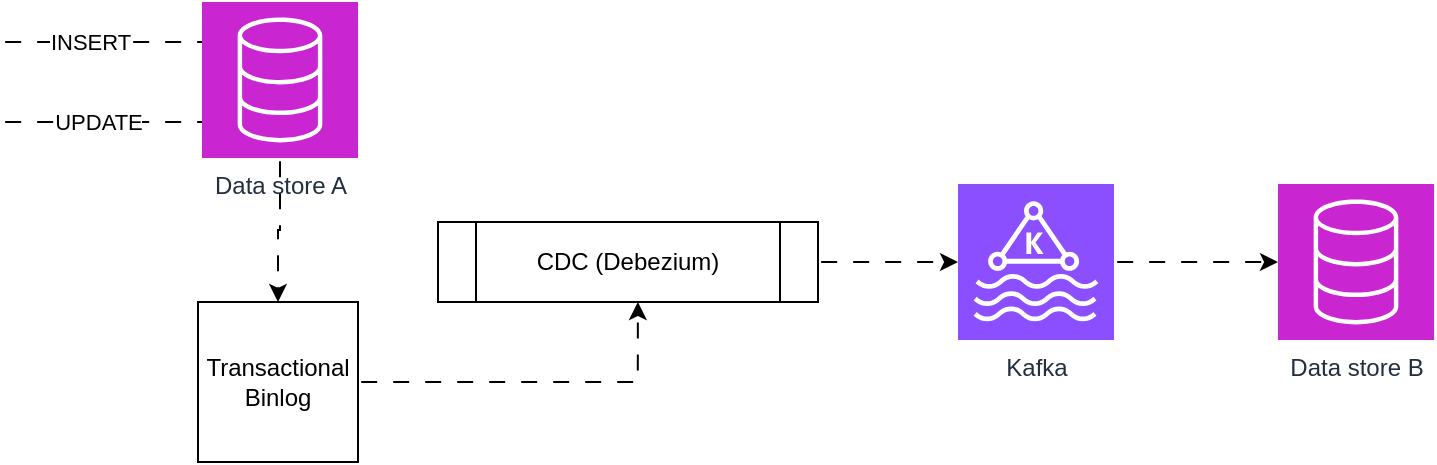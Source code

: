 <mxfile version="27.2.0" pages="2">
  <diagram name="Page-1" id="jBgz-ym5a9nwx9cZwZVM">
    <mxGraphModel dx="1426" dy="795" grid="1" gridSize="10" guides="1" tooltips="1" connect="1" arrows="1" fold="1" page="1" pageScale="1" pageWidth="850" pageHeight="1100" background="#ffffff" math="0" shadow="0">
      <root>
        <mxCell id="0" />
        <mxCell id="1" parent="0" />
        <mxCell id="VqZS6xl_8dlWHDrLHxbJ-15" value="&lt;div&gt;Transactional&lt;/div&gt;&lt;div&gt;Binlog&lt;/div&gt;" style="whiteSpace=wrap;html=1;aspect=fixed;" parent="1" vertex="1">
          <mxGeometry x="140" y="370" width="80" height="80" as="geometry" />
        </mxCell>
        <mxCell id="VqZS6xl_8dlWHDrLHxbJ-17" value="CDC (Debezium)" style="shape=process;whiteSpace=wrap;html=1;backgroundOutline=1;" parent="1" vertex="1">
          <mxGeometry x="260" y="330" width="190" height="40" as="geometry" />
        </mxCell>
        <mxCell id="VqZS6xl_8dlWHDrLHxbJ-18" style="edgeStyle=orthogonalEdgeStyle;rounded=0;orthogonalLoop=1;jettySize=auto;html=1;entryX=0.526;entryY=1;entryDx=0;entryDy=0;entryPerimeter=0;flowAnimation=1;" parent="1" source="VqZS6xl_8dlWHDrLHxbJ-15" target="VqZS6xl_8dlWHDrLHxbJ-17" edge="1">
          <mxGeometry relative="1" as="geometry" />
        </mxCell>
        <mxCell id="VqZS6xl_8dlWHDrLHxbJ-29" style="edgeStyle=orthogonalEdgeStyle;rounded=0;orthogonalLoop=1;jettySize=auto;html=1;flowAnimation=1;" parent="1" source="VqZS6xl_8dlWHDrLHxbJ-25" target="VqZS6xl_8dlWHDrLHxbJ-15" edge="1">
          <mxGeometry relative="1" as="geometry" />
        </mxCell>
        <mxCell id="VqZS6xl_8dlWHDrLHxbJ-25" value="Data store A" style="sketch=0;points=[[0,0,0],[0.25,0,0],[0.5,0,0],[0.75,0,0],[1,0,0],[0,1,0],[0.25,1,0],[0.5,1,0],[0.75,1,0],[1,1,0],[0,0.25,0],[0,0.5,0],[0,0.75,0],[1,0.25,0],[1,0.5,0],[1,0.75,0]];outlineConnect=0;fontColor=#232F3E;fillColor=#C925D1;strokeColor=#ffffff;dashed=0;verticalLabelPosition=bottom;verticalAlign=top;align=center;html=1;fontSize=12;fontStyle=0;aspect=fixed;shape=mxgraph.aws4.resourceIcon;resIcon=mxgraph.aws4.database;" parent="1" vertex="1">
          <mxGeometry x="142" y="220" width="78" height="78" as="geometry" />
        </mxCell>
        <mxCell id="9xs1aoTW1_BKFRGqyAdc-6" value="" style="edgeStyle=orthogonalEdgeStyle;rounded=0;orthogonalLoop=1;jettySize=auto;html=1;flowAnimation=1;" edge="1" parent="1" source="VqZS6xl_8dlWHDrLHxbJ-26" target="VqZS6xl_8dlWHDrLHxbJ-30">
          <mxGeometry relative="1" as="geometry" />
        </mxCell>
        <mxCell id="VqZS6xl_8dlWHDrLHxbJ-26" value="Kafka" style="sketch=0;points=[[0,0,0],[0.25,0,0],[0.5,0,0],[0.75,0,0],[1,0,0],[0,1,0],[0.25,1,0],[0.5,1,0],[0.75,1,0],[1,1,0],[0,0.25,0],[0,0.5,0],[0,0.75,0],[1,0.25,0],[1,0.5,0],[1,0.75,0]];outlineConnect=0;fontColor=#232F3E;fillColor=#8C4FFF;strokeColor=#ffffff;dashed=0;verticalLabelPosition=bottom;verticalAlign=top;align=center;html=1;fontSize=12;fontStyle=0;aspect=fixed;shape=mxgraph.aws4.resourceIcon;resIcon=mxgraph.aws4.managed_streaming_for_kafka;" parent="1" vertex="1">
          <mxGeometry x="520" y="311" width="78" height="78" as="geometry" />
        </mxCell>
        <mxCell id="VqZS6xl_8dlWHDrLHxbJ-28" style="edgeStyle=orthogonalEdgeStyle;rounded=0;orthogonalLoop=1;jettySize=auto;html=1;exitX=1;exitY=0.5;exitDx=0;exitDy=0;entryX=0;entryY=0.5;entryDx=0;entryDy=0;entryPerimeter=0;flowAnimation=1;" parent="1" source="VqZS6xl_8dlWHDrLHxbJ-17" target="VqZS6xl_8dlWHDrLHxbJ-26" edge="1">
          <mxGeometry relative="1" as="geometry" />
        </mxCell>
        <mxCell id="VqZS6xl_8dlWHDrLHxbJ-30" value="Data store B" style="sketch=0;points=[[0,0,0],[0.25,0,0],[0.5,0,0],[0.75,0,0],[1,0,0],[0,1,0],[0.25,1,0],[0.5,1,0],[0.75,1,0],[1,1,0],[0,0.25,0],[0,0.5,0],[0,0.75,0],[1,0.25,0],[1,0.5,0],[1,0.75,0]];outlineConnect=0;fontColor=#232F3E;fillColor=#C925D1;strokeColor=#ffffff;dashed=0;verticalLabelPosition=bottom;verticalAlign=top;align=center;html=1;fontSize=12;fontStyle=0;aspect=fixed;shape=mxgraph.aws4.resourceIcon;resIcon=mxgraph.aws4.database;" parent="1" vertex="1">
          <mxGeometry x="680" y="311" width="78" height="78" as="geometry" />
        </mxCell>
        <mxCell id="VqZS6xl_8dlWHDrLHxbJ-37" value="UPDATE" style="endArrow=none;html=1;rounded=0;flowAnimation=1;" parent="1" edge="1">
          <mxGeometry x="-0.04" width="50" height="50" relative="1" as="geometry">
            <mxPoint x="42" y="280" as="sourcePoint" />
            <mxPoint x="142" y="280" as="targetPoint" />
            <mxPoint as="offset" />
          </mxGeometry>
        </mxCell>
        <mxCell id="VqZS6xl_8dlWHDrLHxbJ-38" value="" style="endArrow=none;html=1;rounded=0;flowAnimation=1;" parent="1" edge="1">
          <mxGeometry width="50" height="50" relative="1" as="geometry">
            <mxPoint x="42" y="240" as="sourcePoint" />
            <mxPoint x="142" y="240" as="targetPoint" />
          </mxGeometry>
        </mxCell>
        <mxCell id="VqZS6xl_8dlWHDrLHxbJ-39" value="INSERT" style="edgeLabel;html=1;align=center;verticalAlign=middle;resizable=0;points=[];" parent="VqZS6xl_8dlWHDrLHxbJ-38" vertex="1" connectable="0">
          <mxGeometry x="-0.122" relative="1" as="geometry">
            <mxPoint as="offset" />
          </mxGeometry>
        </mxCell>
      </root>
    </mxGraphModel>
  </diagram>
  <diagram id="9qcniblwJUR2JX4J5uVD" name="Page-2">
    <mxGraphModel grid="1" page="1" gridSize="10" guides="1" tooltips="1" connect="1" arrows="1" fold="1" pageScale="1" pageWidth="850" pageHeight="1100" math="0" shadow="0">
      <root>
        <mxCell id="0" />
        <mxCell id="1" parent="0" />
      </root>
    </mxGraphModel>
  </diagram>
</mxfile>
